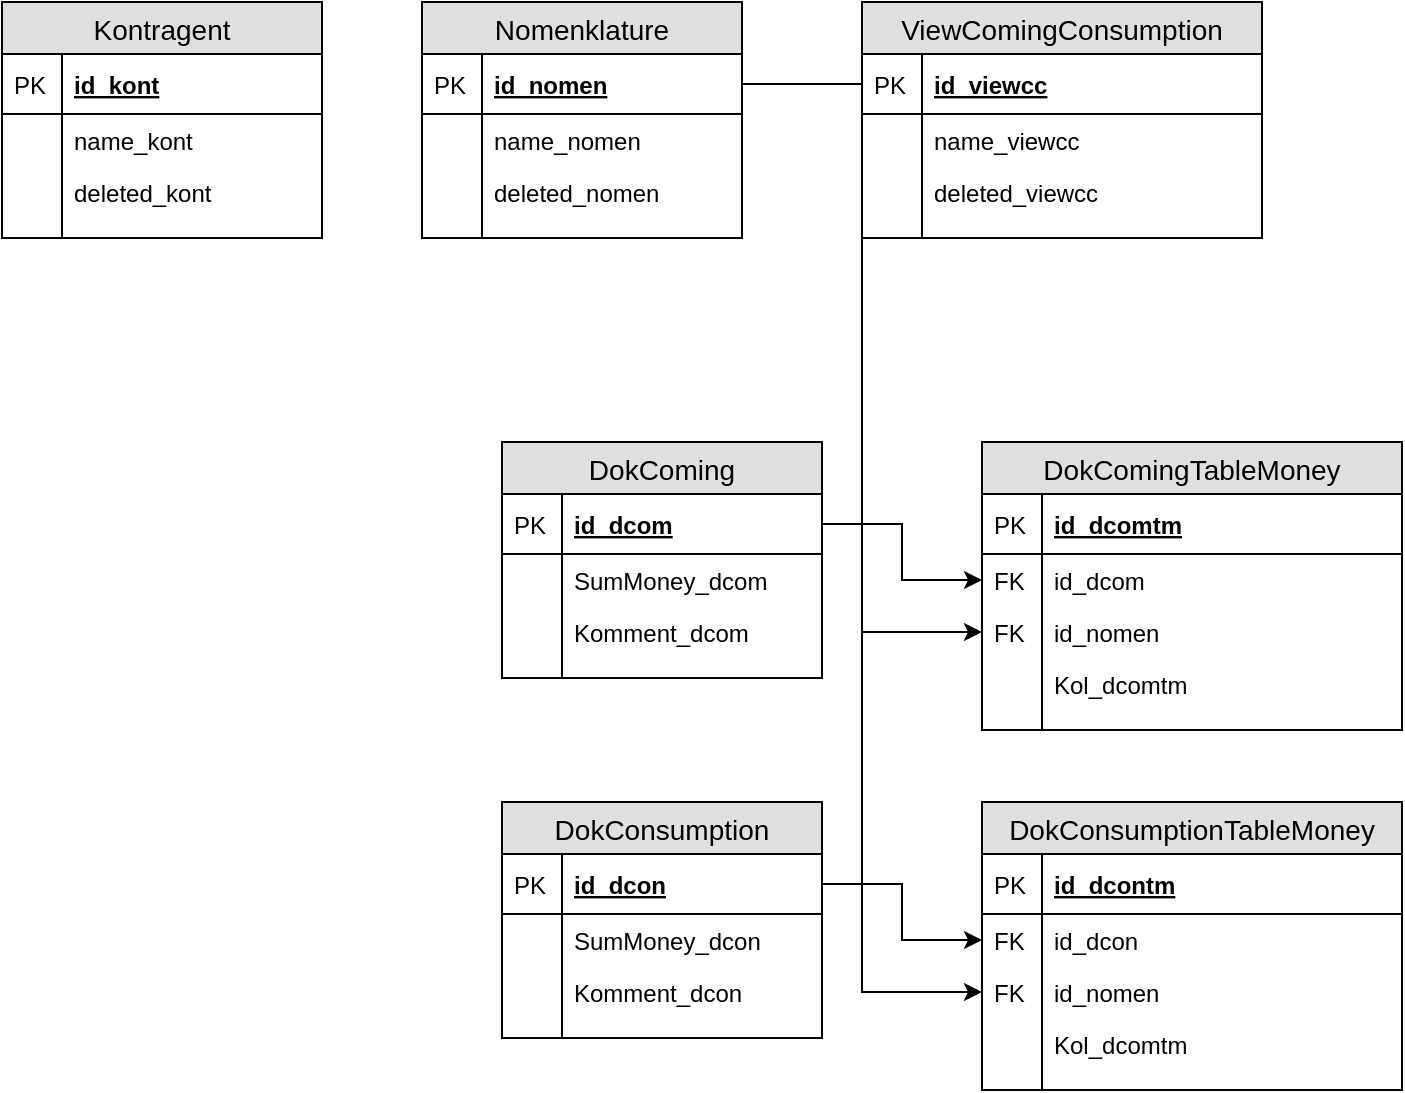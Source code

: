 <mxfile version="12.1.8" type="device" pages="1"><diagram id="sgM5Gj3kmzMGXmj8BMty" name="Страница 1"><mxGraphModel dx="1021" dy="580" grid="1" gridSize="10" guides="1" tooltips="1" connect="1" arrows="1" fold="1" page="1" pageScale="1" pageWidth="827" pageHeight="1169" math="0" shadow="0"><root><mxCell id="0"/><mxCell id="1" parent="0"/><mxCell id="Fm15om4e4UqFpwPYLxvV-1" value="Kontragent" style="swimlane;fontStyle=0;childLayout=stackLayout;horizontal=1;startSize=26;fillColor=#e0e0e0;horizontalStack=0;resizeParent=1;resizeParentMax=0;resizeLast=0;collapsible=1;marginBottom=0;swimlaneFillColor=#ffffff;align=center;fontSize=14;" vertex="1" parent="1"><mxGeometry x="70" y="50" width="160" height="118" as="geometry"/></mxCell><mxCell id="Fm15om4e4UqFpwPYLxvV-2" value="id_kont" style="shape=partialRectangle;top=0;left=0;right=0;bottom=1;align=left;verticalAlign=middle;fillColor=none;spacingLeft=34;spacingRight=4;overflow=hidden;rotatable=0;points=[[0,0.5],[1,0.5]];portConstraint=eastwest;dropTarget=0;fontStyle=5;fontSize=12;" vertex="1" parent="Fm15om4e4UqFpwPYLxvV-1"><mxGeometry y="26" width="160" height="30" as="geometry"/></mxCell><mxCell id="Fm15om4e4UqFpwPYLxvV-3" value="PK" style="shape=partialRectangle;top=0;left=0;bottom=0;fillColor=none;align=left;verticalAlign=middle;spacingLeft=4;spacingRight=4;overflow=hidden;rotatable=0;points=[];portConstraint=eastwest;part=1;fontSize=12;" vertex="1" connectable="0" parent="Fm15om4e4UqFpwPYLxvV-2"><mxGeometry width="30" height="30" as="geometry"/></mxCell><mxCell id="Fm15om4e4UqFpwPYLxvV-4" value="name_kont&#10;" style="shape=partialRectangle;top=0;left=0;right=0;bottom=0;align=left;verticalAlign=top;fillColor=none;spacingLeft=34;spacingRight=4;overflow=hidden;rotatable=0;points=[[0,0.5],[1,0.5]];portConstraint=eastwest;dropTarget=0;fontSize=12;" vertex="1" parent="Fm15om4e4UqFpwPYLxvV-1"><mxGeometry y="56" width="160" height="26" as="geometry"/></mxCell><mxCell id="Fm15om4e4UqFpwPYLxvV-5" value="" style="shape=partialRectangle;top=0;left=0;bottom=0;fillColor=none;align=left;verticalAlign=top;spacingLeft=4;spacingRight=4;overflow=hidden;rotatable=0;points=[];portConstraint=eastwest;part=1;fontSize=12;" vertex="1" connectable="0" parent="Fm15om4e4UqFpwPYLxvV-4"><mxGeometry width="30" height="26" as="geometry"/></mxCell><mxCell id="Fm15om4e4UqFpwPYLxvV-6" value="deleted_kont" style="shape=partialRectangle;top=0;left=0;right=0;bottom=0;align=left;verticalAlign=top;fillColor=none;spacingLeft=34;spacingRight=4;overflow=hidden;rotatable=0;points=[[0,0.5],[1,0.5]];portConstraint=eastwest;dropTarget=0;fontSize=12;" vertex="1" parent="Fm15om4e4UqFpwPYLxvV-1"><mxGeometry y="82" width="160" height="26" as="geometry"/></mxCell><mxCell id="Fm15om4e4UqFpwPYLxvV-7" value="" style="shape=partialRectangle;top=0;left=0;bottom=0;fillColor=none;align=left;verticalAlign=top;spacingLeft=4;spacingRight=4;overflow=hidden;rotatable=0;points=[];portConstraint=eastwest;part=1;fontSize=12;" vertex="1" connectable="0" parent="Fm15om4e4UqFpwPYLxvV-6"><mxGeometry width="30" height="26" as="geometry"/></mxCell><mxCell id="Fm15om4e4UqFpwPYLxvV-10" value="" style="shape=partialRectangle;top=0;left=0;right=0;bottom=0;align=left;verticalAlign=top;fillColor=none;spacingLeft=34;spacingRight=4;overflow=hidden;rotatable=0;points=[[0,0.5],[1,0.5]];portConstraint=eastwest;dropTarget=0;fontSize=12;" vertex="1" parent="Fm15om4e4UqFpwPYLxvV-1"><mxGeometry y="108" width="160" height="10" as="geometry"/></mxCell><mxCell id="Fm15om4e4UqFpwPYLxvV-11" value="" style="shape=partialRectangle;top=0;left=0;bottom=0;fillColor=none;align=left;verticalAlign=top;spacingLeft=4;spacingRight=4;overflow=hidden;rotatable=0;points=[];portConstraint=eastwest;part=1;fontSize=12;" vertex="1" connectable="0" parent="Fm15om4e4UqFpwPYLxvV-10"><mxGeometry width="30" height="10" as="geometry"/></mxCell><mxCell id="Fm15om4e4UqFpwPYLxvV-12" value="Nomenklature" style="swimlane;fontStyle=0;childLayout=stackLayout;horizontal=1;startSize=26;fillColor=#e0e0e0;horizontalStack=0;resizeParent=1;resizeParentMax=0;resizeLast=0;collapsible=1;marginBottom=0;swimlaneFillColor=#ffffff;align=center;fontSize=14;" vertex="1" parent="1"><mxGeometry x="280" y="50" width="160" height="118" as="geometry"/></mxCell><mxCell id="Fm15om4e4UqFpwPYLxvV-13" value="id_nomen" style="shape=partialRectangle;top=0;left=0;right=0;bottom=1;align=left;verticalAlign=middle;fillColor=none;spacingLeft=34;spacingRight=4;overflow=hidden;rotatable=0;points=[[0,0.5],[1,0.5]];portConstraint=eastwest;dropTarget=0;fontStyle=5;fontSize=12;" vertex="1" parent="Fm15om4e4UqFpwPYLxvV-12"><mxGeometry y="26" width="160" height="30" as="geometry"/></mxCell><mxCell id="Fm15om4e4UqFpwPYLxvV-14" value="PK" style="shape=partialRectangle;top=0;left=0;bottom=0;fillColor=none;align=left;verticalAlign=middle;spacingLeft=4;spacingRight=4;overflow=hidden;rotatable=0;points=[];portConstraint=eastwest;part=1;fontSize=12;" vertex="1" connectable="0" parent="Fm15om4e4UqFpwPYLxvV-13"><mxGeometry width="30" height="30" as="geometry"/></mxCell><mxCell id="Fm15om4e4UqFpwPYLxvV-15" value="name_nomen" style="shape=partialRectangle;top=0;left=0;right=0;bottom=0;align=left;verticalAlign=top;fillColor=none;spacingLeft=34;spacingRight=4;overflow=hidden;rotatable=0;points=[[0,0.5],[1,0.5]];portConstraint=eastwest;dropTarget=0;fontSize=12;" vertex="1" parent="Fm15om4e4UqFpwPYLxvV-12"><mxGeometry y="56" width="160" height="26" as="geometry"/></mxCell><mxCell id="Fm15om4e4UqFpwPYLxvV-16" value="" style="shape=partialRectangle;top=0;left=0;bottom=0;fillColor=none;align=left;verticalAlign=top;spacingLeft=4;spacingRight=4;overflow=hidden;rotatable=0;points=[];portConstraint=eastwest;part=1;fontSize=12;" vertex="1" connectable="0" parent="Fm15om4e4UqFpwPYLxvV-15"><mxGeometry width="30" height="26" as="geometry"/></mxCell><mxCell id="Fm15om4e4UqFpwPYLxvV-17" value="deleted_nomen" style="shape=partialRectangle;top=0;left=0;right=0;bottom=0;align=left;verticalAlign=top;fillColor=none;spacingLeft=34;spacingRight=4;overflow=hidden;rotatable=0;points=[[0,0.5],[1,0.5]];portConstraint=eastwest;dropTarget=0;fontSize=12;" vertex="1" parent="Fm15om4e4UqFpwPYLxvV-12"><mxGeometry y="82" width="160" height="26" as="geometry"/></mxCell><mxCell id="Fm15om4e4UqFpwPYLxvV-18" value="" style="shape=partialRectangle;top=0;left=0;bottom=0;fillColor=none;align=left;verticalAlign=top;spacingLeft=4;spacingRight=4;overflow=hidden;rotatable=0;points=[];portConstraint=eastwest;part=1;fontSize=12;" vertex="1" connectable="0" parent="Fm15om4e4UqFpwPYLxvV-17"><mxGeometry width="30" height="26" as="geometry"/></mxCell><mxCell id="Fm15om4e4UqFpwPYLxvV-21" value="" style="shape=partialRectangle;top=0;left=0;right=0;bottom=0;align=left;verticalAlign=top;fillColor=none;spacingLeft=34;spacingRight=4;overflow=hidden;rotatable=0;points=[[0,0.5],[1,0.5]];portConstraint=eastwest;dropTarget=0;fontSize=12;" vertex="1" parent="Fm15om4e4UqFpwPYLxvV-12"><mxGeometry y="108" width="160" height="10" as="geometry"/></mxCell><mxCell id="Fm15om4e4UqFpwPYLxvV-22" value="" style="shape=partialRectangle;top=0;left=0;bottom=0;fillColor=none;align=left;verticalAlign=top;spacingLeft=4;spacingRight=4;overflow=hidden;rotatable=0;points=[];portConstraint=eastwest;part=1;fontSize=12;" vertex="1" connectable="0" parent="Fm15om4e4UqFpwPYLxvV-21"><mxGeometry width="30" height="10" as="geometry"/></mxCell><mxCell id="Fm15om4e4UqFpwPYLxvV-23" value="ViewComingConsumption" style="swimlane;fontStyle=0;childLayout=stackLayout;horizontal=1;startSize=26;fillColor=#e0e0e0;horizontalStack=0;resizeParent=1;resizeParentMax=0;resizeLast=0;collapsible=1;marginBottom=0;swimlaneFillColor=#ffffff;align=center;fontSize=14;" vertex="1" parent="1"><mxGeometry x="500" y="50" width="200" height="118" as="geometry"/></mxCell><mxCell id="Fm15om4e4UqFpwPYLxvV-24" value="id_viewcc" style="shape=partialRectangle;top=0;left=0;right=0;bottom=1;align=left;verticalAlign=middle;fillColor=none;spacingLeft=34;spacingRight=4;overflow=hidden;rotatable=0;points=[[0,0.5],[1,0.5]];portConstraint=eastwest;dropTarget=0;fontStyle=5;fontSize=12;" vertex="1" parent="Fm15om4e4UqFpwPYLxvV-23"><mxGeometry y="26" width="200" height="30" as="geometry"/></mxCell><mxCell id="Fm15om4e4UqFpwPYLxvV-25" value="PK" style="shape=partialRectangle;top=0;left=0;bottom=0;fillColor=none;align=left;verticalAlign=middle;spacingLeft=4;spacingRight=4;overflow=hidden;rotatable=0;points=[];portConstraint=eastwest;part=1;fontSize=12;" vertex="1" connectable="0" parent="Fm15om4e4UqFpwPYLxvV-24"><mxGeometry width="30" height="30" as="geometry"/></mxCell><mxCell id="Fm15om4e4UqFpwPYLxvV-26" value="name_viewcc" style="shape=partialRectangle;top=0;left=0;right=0;bottom=0;align=left;verticalAlign=top;fillColor=none;spacingLeft=34;spacingRight=4;overflow=hidden;rotatable=0;points=[[0,0.5],[1,0.5]];portConstraint=eastwest;dropTarget=0;fontSize=12;" vertex="1" parent="Fm15om4e4UqFpwPYLxvV-23"><mxGeometry y="56" width="200" height="26" as="geometry"/></mxCell><mxCell id="Fm15om4e4UqFpwPYLxvV-27" value="" style="shape=partialRectangle;top=0;left=0;bottom=0;fillColor=none;align=left;verticalAlign=top;spacingLeft=4;spacingRight=4;overflow=hidden;rotatable=0;points=[];portConstraint=eastwest;part=1;fontSize=12;" vertex="1" connectable="0" parent="Fm15om4e4UqFpwPYLxvV-26"><mxGeometry width="30" height="26" as="geometry"/></mxCell><mxCell id="Fm15om4e4UqFpwPYLxvV-28" value="deleted_viewcc&#10;" style="shape=partialRectangle;top=0;left=0;right=0;bottom=0;align=left;verticalAlign=top;fillColor=none;spacingLeft=34;spacingRight=4;overflow=hidden;rotatable=0;points=[[0,0.5],[1,0.5]];portConstraint=eastwest;dropTarget=0;fontSize=12;" vertex="1" parent="Fm15om4e4UqFpwPYLxvV-23"><mxGeometry y="82" width="200" height="26" as="geometry"/></mxCell><mxCell id="Fm15om4e4UqFpwPYLxvV-29" value="" style="shape=partialRectangle;top=0;left=0;bottom=0;fillColor=none;align=left;verticalAlign=top;spacingLeft=4;spacingRight=4;overflow=hidden;rotatable=0;points=[];portConstraint=eastwest;part=1;fontSize=12;" vertex="1" connectable="0" parent="Fm15om4e4UqFpwPYLxvV-28"><mxGeometry width="30" height="26" as="geometry"/></mxCell><mxCell id="Fm15om4e4UqFpwPYLxvV-32" value="" style="shape=partialRectangle;top=0;left=0;right=0;bottom=0;align=left;verticalAlign=top;fillColor=none;spacingLeft=34;spacingRight=4;overflow=hidden;rotatable=0;points=[[0,0.5],[1,0.5]];portConstraint=eastwest;dropTarget=0;fontSize=12;" vertex="1" parent="Fm15om4e4UqFpwPYLxvV-23"><mxGeometry y="108" width="200" height="10" as="geometry"/></mxCell><mxCell id="Fm15om4e4UqFpwPYLxvV-33" value="" style="shape=partialRectangle;top=0;left=0;bottom=0;fillColor=none;align=left;verticalAlign=top;spacingLeft=4;spacingRight=4;overflow=hidden;rotatable=0;points=[];portConstraint=eastwest;part=1;fontSize=12;" vertex="1" connectable="0" parent="Fm15om4e4UqFpwPYLxvV-32"><mxGeometry width="30" height="10" as="geometry"/></mxCell><mxCell id="Fm15om4e4UqFpwPYLxvV-34" value="DokComing" style="swimlane;fontStyle=0;childLayout=stackLayout;horizontal=1;startSize=26;fillColor=#e0e0e0;horizontalStack=0;resizeParent=1;resizeParentMax=0;resizeLast=0;collapsible=1;marginBottom=0;swimlaneFillColor=#ffffff;align=center;fontSize=14;" vertex="1" parent="1"><mxGeometry x="320" y="270" width="160" height="118" as="geometry"/></mxCell><mxCell id="Fm15om4e4UqFpwPYLxvV-35" value="id_dcom" style="shape=partialRectangle;top=0;left=0;right=0;bottom=1;align=left;verticalAlign=middle;fillColor=none;spacingLeft=34;spacingRight=4;overflow=hidden;rotatable=0;points=[[0,0.5],[1,0.5]];portConstraint=eastwest;dropTarget=0;fontStyle=5;fontSize=12;" vertex="1" parent="Fm15om4e4UqFpwPYLxvV-34"><mxGeometry y="26" width="160" height="30" as="geometry"/></mxCell><mxCell id="Fm15om4e4UqFpwPYLxvV-36" value="PK" style="shape=partialRectangle;top=0;left=0;bottom=0;fillColor=none;align=left;verticalAlign=middle;spacingLeft=4;spacingRight=4;overflow=hidden;rotatable=0;points=[];portConstraint=eastwest;part=1;fontSize=12;" vertex="1" connectable="0" parent="Fm15om4e4UqFpwPYLxvV-35"><mxGeometry width="30" height="30" as="geometry"/></mxCell><mxCell id="Fm15om4e4UqFpwPYLxvV-37" value="SumMoney_dcom" style="shape=partialRectangle;top=0;left=0;right=0;bottom=0;align=left;verticalAlign=top;fillColor=none;spacingLeft=34;spacingRight=4;overflow=hidden;rotatable=0;points=[[0,0.5],[1,0.5]];portConstraint=eastwest;dropTarget=0;fontSize=12;" vertex="1" parent="Fm15om4e4UqFpwPYLxvV-34"><mxGeometry y="56" width="160" height="26" as="geometry"/></mxCell><mxCell id="Fm15om4e4UqFpwPYLxvV-38" value="" style="shape=partialRectangle;top=0;left=0;bottom=0;fillColor=none;align=left;verticalAlign=top;spacingLeft=4;spacingRight=4;overflow=hidden;rotatable=0;points=[];portConstraint=eastwest;part=1;fontSize=12;" vertex="1" connectable="0" parent="Fm15om4e4UqFpwPYLxvV-37"><mxGeometry width="30" height="26" as="geometry"/></mxCell><mxCell id="Fm15om4e4UqFpwPYLxvV-39" value="Komment_dcom" style="shape=partialRectangle;top=0;left=0;right=0;bottom=0;align=left;verticalAlign=top;fillColor=none;spacingLeft=34;spacingRight=4;overflow=hidden;rotatable=0;points=[[0,0.5],[1,0.5]];portConstraint=eastwest;dropTarget=0;fontSize=12;" vertex="1" parent="Fm15om4e4UqFpwPYLxvV-34"><mxGeometry y="82" width="160" height="26" as="geometry"/></mxCell><mxCell id="Fm15om4e4UqFpwPYLxvV-40" value="" style="shape=partialRectangle;top=0;left=0;bottom=0;fillColor=none;align=left;verticalAlign=top;spacingLeft=4;spacingRight=4;overflow=hidden;rotatable=0;points=[];portConstraint=eastwest;part=1;fontSize=12;" vertex="1" connectable="0" parent="Fm15om4e4UqFpwPYLxvV-39"><mxGeometry width="30" height="26" as="geometry"/></mxCell><mxCell id="Fm15om4e4UqFpwPYLxvV-43" value="" style="shape=partialRectangle;top=0;left=0;right=0;bottom=0;align=left;verticalAlign=top;fillColor=none;spacingLeft=34;spacingRight=4;overflow=hidden;rotatable=0;points=[[0,0.5],[1,0.5]];portConstraint=eastwest;dropTarget=0;fontSize=12;" vertex="1" parent="Fm15om4e4UqFpwPYLxvV-34"><mxGeometry y="108" width="160" height="10" as="geometry"/></mxCell><mxCell id="Fm15om4e4UqFpwPYLxvV-44" value="" style="shape=partialRectangle;top=0;left=0;bottom=0;fillColor=none;align=left;verticalAlign=top;spacingLeft=4;spacingRight=4;overflow=hidden;rotatable=0;points=[];portConstraint=eastwest;part=1;fontSize=12;" vertex="1" connectable="0" parent="Fm15om4e4UqFpwPYLxvV-43"><mxGeometry width="30" height="10" as="geometry"/></mxCell><mxCell id="Fm15om4e4UqFpwPYLxvV-45" value="DokComingTableMoney" style="swimlane;fontStyle=0;childLayout=stackLayout;horizontal=1;startSize=26;fillColor=#e0e0e0;horizontalStack=0;resizeParent=1;resizeParentMax=0;resizeLast=0;collapsible=1;marginBottom=0;swimlaneFillColor=#ffffff;align=center;fontSize=14;" vertex="1" parent="1"><mxGeometry x="560" y="270" width="210" height="144" as="geometry"/></mxCell><mxCell id="Fm15om4e4UqFpwPYLxvV-46" value="id_dcomtm" style="shape=partialRectangle;top=0;left=0;right=0;bottom=1;align=left;verticalAlign=middle;fillColor=none;spacingLeft=34;spacingRight=4;overflow=hidden;rotatable=0;points=[[0,0.5],[1,0.5]];portConstraint=eastwest;dropTarget=0;fontStyle=5;fontSize=12;" vertex="1" parent="Fm15om4e4UqFpwPYLxvV-45"><mxGeometry y="26" width="210" height="30" as="geometry"/></mxCell><mxCell id="Fm15om4e4UqFpwPYLxvV-47" value="PK" style="shape=partialRectangle;top=0;left=0;bottom=0;fillColor=none;align=left;verticalAlign=middle;spacingLeft=4;spacingRight=4;overflow=hidden;rotatable=0;points=[];portConstraint=eastwest;part=1;fontSize=12;" vertex="1" connectable="0" parent="Fm15om4e4UqFpwPYLxvV-46"><mxGeometry width="30" height="30" as="geometry"/></mxCell><mxCell id="Fm15om4e4UqFpwPYLxvV-56" value="id_dcom" style="shape=partialRectangle;top=0;left=0;right=0;bottom=1;align=left;verticalAlign=top;fillColor=none;spacingLeft=34;spacingRight=4;overflow=hidden;rotatable=0;points=[[0,0.5],[1,0.5]];portConstraint=eastwest;dropTarget=0;fontSize=12;strokeColor=none;" vertex="1" parent="Fm15om4e4UqFpwPYLxvV-45"><mxGeometry y="56" width="210" height="26" as="geometry"/></mxCell><mxCell id="Fm15om4e4UqFpwPYLxvV-57" value="FK" style="shape=partialRectangle;top=0;left=0;bottom=0;fillColor=none;align=left;verticalAlign=top;spacingLeft=4;spacingRight=4;overflow=hidden;rotatable=0;points=[];portConstraint=eastwest;part=1;fontSize=12;" vertex="1" connectable="0" parent="Fm15om4e4UqFpwPYLxvV-56"><mxGeometry width="30" height="26" as="geometry"/></mxCell><mxCell id="Fm15om4e4UqFpwPYLxvV-48" value="id_nomen" style="shape=partialRectangle;top=0;left=0;right=0;bottom=0;align=left;verticalAlign=top;fillColor=none;spacingLeft=34;spacingRight=4;overflow=hidden;rotatable=0;points=[[0,0.5],[1,0.5]];portConstraint=eastwest;dropTarget=0;fontSize=12;" vertex="1" parent="Fm15om4e4UqFpwPYLxvV-45"><mxGeometry y="82" width="210" height="26" as="geometry"/></mxCell><mxCell id="Fm15om4e4UqFpwPYLxvV-49" value="FK" style="shape=partialRectangle;top=0;left=0;bottom=0;fillColor=none;align=left;verticalAlign=top;spacingLeft=4;spacingRight=4;overflow=hidden;rotatable=0;points=[];portConstraint=eastwest;part=1;fontSize=12;" vertex="1" connectable="0" parent="Fm15om4e4UqFpwPYLxvV-48"><mxGeometry width="30" height="26" as="geometry"/></mxCell><mxCell id="Fm15om4e4UqFpwPYLxvV-50" value="Kol_dcomtm" style="shape=partialRectangle;top=0;left=0;right=0;bottom=0;align=left;verticalAlign=top;fillColor=none;spacingLeft=34;spacingRight=4;overflow=hidden;rotatable=0;points=[[0,0.5],[1,0.5]];portConstraint=eastwest;dropTarget=0;fontSize=12;" vertex="1" parent="Fm15om4e4UqFpwPYLxvV-45"><mxGeometry y="108" width="210" height="26" as="geometry"/></mxCell><mxCell id="Fm15om4e4UqFpwPYLxvV-51" value="" style="shape=partialRectangle;top=0;left=0;bottom=0;fillColor=none;align=left;verticalAlign=top;spacingLeft=4;spacingRight=4;overflow=hidden;rotatable=0;points=[];portConstraint=eastwest;part=1;fontSize=12;" vertex="1" connectable="0" parent="Fm15om4e4UqFpwPYLxvV-50"><mxGeometry width="30" height="26" as="geometry"/></mxCell><mxCell id="Fm15om4e4UqFpwPYLxvV-54" value="" style="shape=partialRectangle;top=0;left=0;right=0;bottom=0;align=left;verticalAlign=top;fillColor=none;spacingLeft=34;spacingRight=4;overflow=hidden;rotatable=0;points=[[0,0.5],[1,0.5]];portConstraint=eastwest;dropTarget=0;fontSize=12;" vertex="1" parent="Fm15om4e4UqFpwPYLxvV-45"><mxGeometry y="134" width="210" height="10" as="geometry"/></mxCell><mxCell id="Fm15om4e4UqFpwPYLxvV-55" value="" style="shape=partialRectangle;top=0;left=0;bottom=0;fillColor=none;align=left;verticalAlign=top;spacingLeft=4;spacingRight=4;overflow=hidden;rotatable=0;points=[];portConstraint=eastwest;part=1;fontSize=12;" vertex="1" connectable="0" parent="Fm15om4e4UqFpwPYLxvV-54"><mxGeometry width="30" height="10" as="geometry"/></mxCell><mxCell id="Fm15om4e4UqFpwPYLxvV-58" style="edgeStyle=orthogonalEdgeStyle;rounded=0;orthogonalLoop=1;jettySize=auto;html=1;" edge="1" parent="1" source="Fm15om4e4UqFpwPYLxvV-35" target="Fm15om4e4UqFpwPYLxvV-56"><mxGeometry relative="1" as="geometry"/></mxCell><mxCell id="Fm15om4e4UqFpwPYLxvV-59" style="edgeStyle=orthogonalEdgeStyle;rounded=0;orthogonalLoop=1;jettySize=auto;html=1;" edge="1" parent="1" source="Fm15om4e4UqFpwPYLxvV-13" target="Fm15om4e4UqFpwPYLxvV-48"><mxGeometry relative="1" as="geometry"/></mxCell><mxCell id="Fm15om4e4UqFpwPYLxvV-60" value="DokConsumption" style="swimlane;fontStyle=0;childLayout=stackLayout;horizontal=1;startSize=26;fillColor=#e0e0e0;horizontalStack=0;resizeParent=1;resizeParentMax=0;resizeLast=0;collapsible=1;marginBottom=0;swimlaneFillColor=#ffffff;align=center;fontSize=14;" vertex="1" parent="1"><mxGeometry x="320" y="450" width="160" height="118" as="geometry"/></mxCell><mxCell id="Fm15om4e4UqFpwPYLxvV-61" value="id_dcon" style="shape=partialRectangle;top=0;left=0;right=0;bottom=1;align=left;verticalAlign=middle;fillColor=none;spacingLeft=34;spacingRight=4;overflow=hidden;rotatable=0;points=[[0,0.5],[1,0.5]];portConstraint=eastwest;dropTarget=0;fontStyle=5;fontSize=12;" vertex="1" parent="Fm15om4e4UqFpwPYLxvV-60"><mxGeometry y="26" width="160" height="30" as="geometry"/></mxCell><mxCell id="Fm15om4e4UqFpwPYLxvV-62" value="PK" style="shape=partialRectangle;top=0;left=0;bottom=0;fillColor=none;align=left;verticalAlign=middle;spacingLeft=4;spacingRight=4;overflow=hidden;rotatable=0;points=[];portConstraint=eastwest;part=1;fontSize=12;" vertex="1" connectable="0" parent="Fm15om4e4UqFpwPYLxvV-61"><mxGeometry width="30" height="30" as="geometry"/></mxCell><mxCell id="Fm15om4e4UqFpwPYLxvV-63" value="SumMoney_dcon" style="shape=partialRectangle;top=0;left=0;right=0;bottom=0;align=left;verticalAlign=top;fillColor=none;spacingLeft=34;spacingRight=4;overflow=hidden;rotatable=0;points=[[0,0.5],[1,0.5]];portConstraint=eastwest;dropTarget=0;fontSize=12;" vertex="1" parent="Fm15om4e4UqFpwPYLxvV-60"><mxGeometry y="56" width="160" height="26" as="geometry"/></mxCell><mxCell id="Fm15om4e4UqFpwPYLxvV-64" value="" style="shape=partialRectangle;top=0;left=0;bottom=0;fillColor=none;align=left;verticalAlign=top;spacingLeft=4;spacingRight=4;overflow=hidden;rotatable=0;points=[];portConstraint=eastwest;part=1;fontSize=12;" vertex="1" connectable="0" parent="Fm15om4e4UqFpwPYLxvV-63"><mxGeometry width="30" height="26" as="geometry"/></mxCell><mxCell id="Fm15om4e4UqFpwPYLxvV-65" value="Komment_dcon" style="shape=partialRectangle;top=0;left=0;right=0;bottom=0;align=left;verticalAlign=top;fillColor=none;spacingLeft=34;spacingRight=4;overflow=hidden;rotatable=0;points=[[0,0.5],[1,0.5]];portConstraint=eastwest;dropTarget=0;fontSize=12;" vertex="1" parent="Fm15om4e4UqFpwPYLxvV-60"><mxGeometry y="82" width="160" height="26" as="geometry"/></mxCell><mxCell id="Fm15om4e4UqFpwPYLxvV-66" value="" style="shape=partialRectangle;top=0;left=0;bottom=0;fillColor=none;align=left;verticalAlign=top;spacingLeft=4;spacingRight=4;overflow=hidden;rotatable=0;points=[];portConstraint=eastwest;part=1;fontSize=12;" vertex="1" connectable="0" parent="Fm15om4e4UqFpwPYLxvV-65"><mxGeometry width="30" height="26" as="geometry"/></mxCell><mxCell id="Fm15om4e4UqFpwPYLxvV-67" value="" style="shape=partialRectangle;top=0;left=0;right=0;bottom=0;align=left;verticalAlign=top;fillColor=none;spacingLeft=34;spacingRight=4;overflow=hidden;rotatable=0;points=[[0,0.5],[1,0.5]];portConstraint=eastwest;dropTarget=0;fontSize=12;" vertex="1" parent="Fm15om4e4UqFpwPYLxvV-60"><mxGeometry y="108" width="160" height="10" as="geometry"/></mxCell><mxCell id="Fm15om4e4UqFpwPYLxvV-68" value="" style="shape=partialRectangle;top=0;left=0;bottom=0;fillColor=none;align=left;verticalAlign=top;spacingLeft=4;spacingRight=4;overflow=hidden;rotatable=0;points=[];portConstraint=eastwest;part=1;fontSize=12;" vertex="1" connectable="0" parent="Fm15om4e4UqFpwPYLxvV-67"><mxGeometry width="30" height="10" as="geometry"/></mxCell><mxCell id="Fm15om4e4UqFpwPYLxvV-80" value="DokConsumptionTableMoney" style="swimlane;fontStyle=0;childLayout=stackLayout;horizontal=1;startSize=26;fillColor=#e0e0e0;horizontalStack=0;resizeParent=1;resizeParentMax=0;resizeLast=0;collapsible=1;marginBottom=0;swimlaneFillColor=#ffffff;align=center;fontSize=14;" vertex="1" parent="1"><mxGeometry x="560" y="450" width="210" height="144" as="geometry"/></mxCell><mxCell id="Fm15om4e4UqFpwPYLxvV-81" value="id_dcontm" style="shape=partialRectangle;top=0;left=0;right=0;bottom=1;align=left;verticalAlign=middle;fillColor=none;spacingLeft=34;spacingRight=4;overflow=hidden;rotatable=0;points=[[0,0.5],[1,0.5]];portConstraint=eastwest;dropTarget=0;fontStyle=5;fontSize=12;" vertex="1" parent="Fm15om4e4UqFpwPYLxvV-80"><mxGeometry y="26" width="210" height="30" as="geometry"/></mxCell><mxCell id="Fm15om4e4UqFpwPYLxvV-82" value="PK" style="shape=partialRectangle;top=0;left=0;bottom=0;fillColor=none;align=left;verticalAlign=middle;spacingLeft=4;spacingRight=4;overflow=hidden;rotatable=0;points=[];portConstraint=eastwest;part=1;fontSize=12;" vertex="1" connectable="0" parent="Fm15om4e4UqFpwPYLxvV-81"><mxGeometry width="30" height="30" as="geometry"/></mxCell><mxCell id="Fm15om4e4UqFpwPYLxvV-83" value="id_dcon" style="shape=partialRectangle;top=0;left=0;right=0;bottom=1;align=left;verticalAlign=top;fillColor=none;spacingLeft=34;spacingRight=4;overflow=hidden;rotatable=0;points=[[0,0.5],[1,0.5]];portConstraint=eastwest;dropTarget=0;fontSize=12;strokeColor=none;" vertex="1" parent="Fm15om4e4UqFpwPYLxvV-80"><mxGeometry y="56" width="210" height="26" as="geometry"/></mxCell><mxCell id="Fm15om4e4UqFpwPYLxvV-84" value="FK" style="shape=partialRectangle;top=0;left=0;bottom=0;fillColor=none;align=left;verticalAlign=top;spacingLeft=4;spacingRight=4;overflow=hidden;rotatable=0;points=[];portConstraint=eastwest;part=1;fontSize=12;" vertex="1" connectable="0" parent="Fm15om4e4UqFpwPYLxvV-83"><mxGeometry width="30" height="26" as="geometry"/></mxCell><mxCell id="Fm15om4e4UqFpwPYLxvV-85" value="id_nomen" style="shape=partialRectangle;top=0;left=0;right=0;bottom=0;align=left;verticalAlign=top;fillColor=none;spacingLeft=34;spacingRight=4;overflow=hidden;rotatable=0;points=[[0,0.5],[1,0.5]];portConstraint=eastwest;dropTarget=0;fontSize=12;" vertex="1" parent="Fm15om4e4UqFpwPYLxvV-80"><mxGeometry y="82" width="210" height="26" as="geometry"/></mxCell><mxCell id="Fm15om4e4UqFpwPYLxvV-86" value="FK" style="shape=partialRectangle;top=0;left=0;bottom=0;fillColor=none;align=left;verticalAlign=top;spacingLeft=4;spacingRight=4;overflow=hidden;rotatable=0;points=[];portConstraint=eastwest;part=1;fontSize=12;" vertex="1" connectable="0" parent="Fm15om4e4UqFpwPYLxvV-85"><mxGeometry width="30" height="26" as="geometry"/></mxCell><mxCell id="Fm15om4e4UqFpwPYLxvV-87" value="Kol_dcomtm" style="shape=partialRectangle;top=0;left=0;right=0;bottom=0;align=left;verticalAlign=top;fillColor=none;spacingLeft=34;spacingRight=4;overflow=hidden;rotatable=0;points=[[0,0.5],[1,0.5]];portConstraint=eastwest;dropTarget=0;fontSize=12;" vertex="1" parent="Fm15om4e4UqFpwPYLxvV-80"><mxGeometry y="108" width="210" height="26" as="geometry"/></mxCell><mxCell id="Fm15om4e4UqFpwPYLxvV-88" value="" style="shape=partialRectangle;top=0;left=0;bottom=0;fillColor=none;align=left;verticalAlign=top;spacingLeft=4;spacingRight=4;overflow=hidden;rotatable=0;points=[];portConstraint=eastwest;part=1;fontSize=12;" vertex="1" connectable="0" parent="Fm15om4e4UqFpwPYLxvV-87"><mxGeometry width="30" height="26" as="geometry"/></mxCell><mxCell id="Fm15om4e4UqFpwPYLxvV-89" value="" style="shape=partialRectangle;top=0;left=0;right=0;bottom=0;align=left;verticalAlign=top;fillColor=none;spacingLeft=34;spacingRight=4;overflow=hidden;rotatable=0;points=[[0,0.5],[1,0.5]];portConstraint=eastwest;dropTarget=0;fontSize=12;" vertex="1" parent="Fm15om4e4UqFpwPYLxvV-80"><mxGeometry y="134" width="210" height="10" as="geometry"/></mxCell><mxCell id="Fm15om4e4UqFpwPYLxvV-90" value="" style="shape=partialRectangle;top=0;left=0;bottom=0;fillColor=none;align=left;verticalAlign=top;spacingLeft=4;spacingRight=4;overflow=hidden;rotatable=0;points=[];portConstraint=eastwest;part=1;fontSize=12;" vertex="1" connectable="0" parent="Fm15om4e4UqFpwPYLxvV-89"><mxGeometry width="30" height="10" as="geometry"/></mxCell><mxCell id="Fm15om4e4UqFpwPYLxvV-91" style="edgeStyle=orthogonalEdgeStyle;rounded=0;orthogonalLoop=1;jettySize=auto;html=1;" edge="1" parent="1" source="Fm15om4e4UqFpwPYLxvV-61" target="Fm15om4e4UqFpwPYLxvV-83"><mxGeometry relative="1" as="geometry"/></mxCell><mxCell id="Fm15om4e4UqFpwPYLxvV-92" style="edgeStyle=orthogonalEdgeStyle;rounded=0;orthogonalLoop=1;jettySize=auto;html=1;" edge="1" parent="1" source="Fm15om4e4UqFpwPYLxvV-13" target="Fm15om4e4UqFpwPYLxvV-85"><mxGeometry relative="1" as="geometry"/></mxCell></root></mxGraphModel></diagram></mxfile>